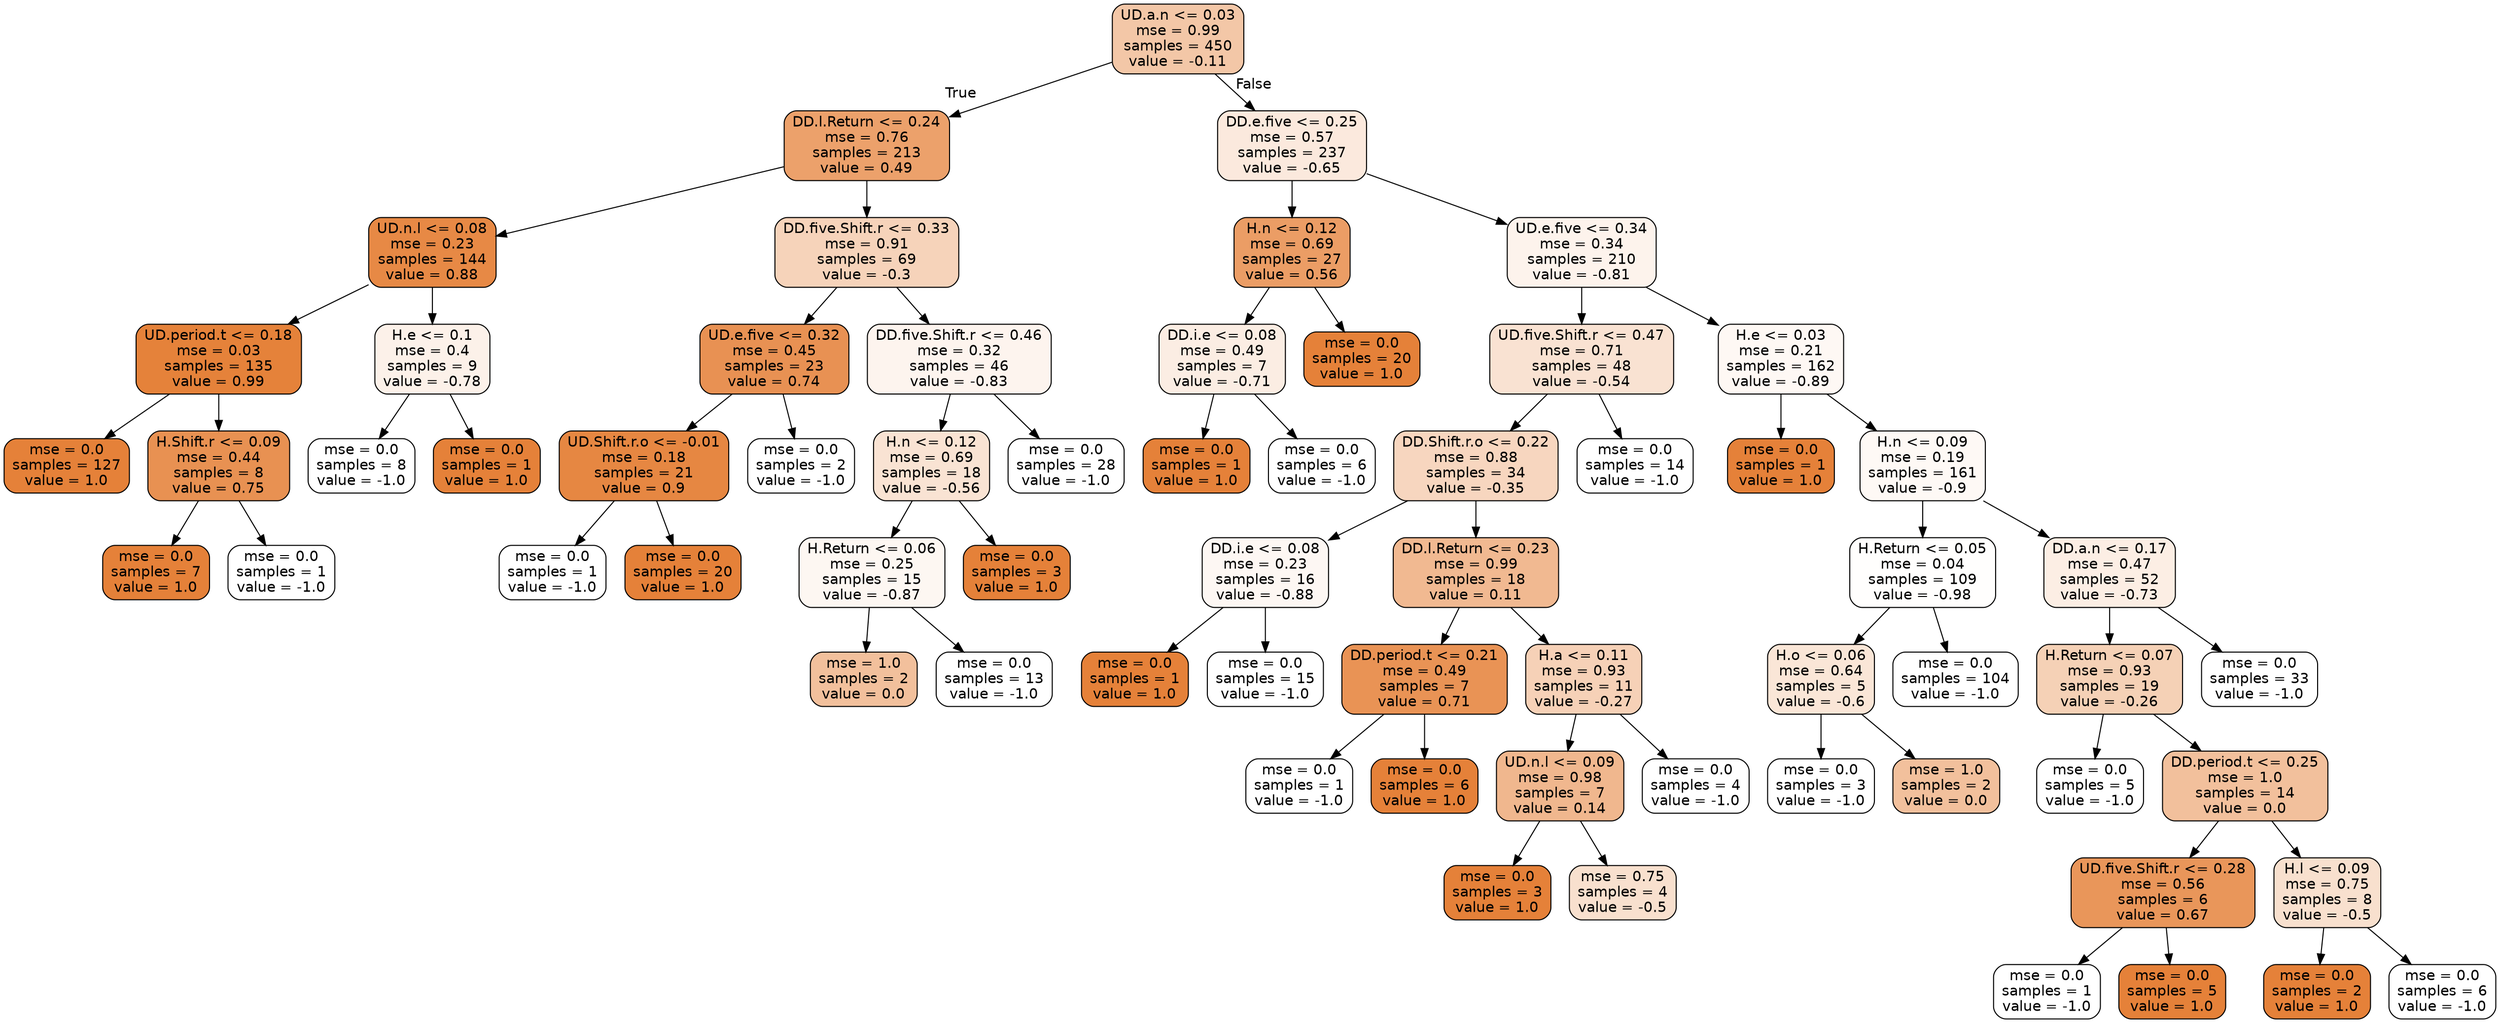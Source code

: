 digraph Tree {
node [shape=box, style="filled, rounded", color="black", fontname=helvetica] ;
edge [fontname=helvetica] ;
0 [label="UD.a.n <= 0.03\nmse = 0.99\nsamples = 450\nvalue = -0.11", fillcolor="#f3c7a7"] ;
1 [label="DD.l.Return <= 0.24\nmse = 0.76\nsamples = 213\nvalue = 0.49", fillcolor="#eca16b"] ;
0 -> 1 [labeldistance=2.5, labelangle=45, headlabel="True"] ;
2 [label="UD.n.l <= 0.08\nmse = 0.23\nsamples = 144\nvalue = 0.88", fillcolor="#e78945"] ;
1 -> 2 ;
3 [label="UD.period.t <= 0.18\nmse = 0.03\nsamples = 135\nvalue = 0.99", fillcolor="#e5823a"] ;
2 -> 3 ;
4 [label="mse = 0.0\nsamples = 127\nvalue = 1.0", fillcolor="#e58139"] ;
3 -> 4 ;
5 [label="H.Shift.r <= 0.09\nmse = 0.44\nsamples = 8\nvalue = 0.75", fillcolor="#e89152"] ;
3 -> 5 ;
6 [label="mse = 0.0\nsamples = 7\nvalue = 1.0", fillcolor="#e58139"] ;
5 -> 6 ;
7 [label="mse = 0.0\nsamples = 1\nvalue = -1.0", fillcolor="#ffffff"] ;
5 -> 7 ;
8 [label="H.e <= 0.1\nmse = 0.4\nsamples = 9\nvalue = -0.78", fillcolor="#fcf1e9"] ;
2 -> 8 ;
9 [label="mse = 0.0\nsamples = 8\nvalue = -1.0", fillcolor="#ffffff"] ;
8 -> 9 ;
10 [label="mse = 0.0\nsamples = 1\nvalue = 1.0", fillcolor="#e58139"] ;
8 -> 10 ;
11 [label="DD.five.Shift.r <= 0.33\nmse = 0.91\nsamples = 69\nvalue = -0.3", fillcolor="#f6d3ba"] ;
1 -> 11 ;
12 [label="UD.e.five <= 0.32\nmse = 0.45\nsamples = 23\nvalue = 0.74", fillcolor="#e89153"] ;
11 -> 12 ;
13 [label="UD.Shift.r.o <= -0.01\nmse = 0.18\nsamples = 21\nvalue = 0.9", fillcolor="#e68742"] ;
12 -> 13 ;
14 [label="mse = 0.0\nsamples = 1\nvalue = -1.0", fillcolor="#ffffff"] ;
13 -> 14 ;
15 [label="mse = 0.0\nsamples = 20\nvalue = 1.0", fillcolor="#e58139"] ;
13 -> 15 ;
16 [label="mse = 0.0\nsamples = 2\nvalue = -1.0", fillcolor="#ffffff"] ;
12 -> 16 ;
17 [label="DD.five.Shift.r <= 0.46\nmse = 0.32\nsamples = 46\nvalue = -0.83", fillcolor="#fdf4ee"] ;
11 -> 17 ;
18 [label="H.n <= 0.12\nmse = 0.69\nsamples = 18\nvalue = -0.56", fillcolor="#f9e3d3"] ;
17 -> 18 ;
19 [label="H.Return <= 0.06\nmse = 0.25\nsamples = 15\nvalue = -0.87", fillcolor="#fdf7f2"] ;
18 -> 19 ;
20 [label="mse = 1.0\nsamples = 2\nvalue = 0.0", fillcolor="#f2c09c"] ;
19 -> 20 ;
21 [label="mse = 0.0\nsamples = 13\nvalue = -1.0", fillcolor="#ffffff"] ;
19 -> 21 ;
22 [label="mse = 0.0\nsamples = 3\nvalue = 1.0", fillcolor="#e58139"] ;
18 -> 22 ;
23 [label="mse = 0.0\nsamples = 28\nvalue = -1.0", fillcolor="#ffffff"] ;
17 -> 23 ;
24 [label="DD.e.five <= 0.25\nmse = 0.57\nsamples = 237\nvalue = -0.65", fillcolor="#fbe9dd"] ;
0 -> 24 [labeldistance=2.5, labelangle=-45, headlabel="False"] ;
25 [label="H.n <= 0.12\nmse = 0.69\nsamples = 27\nvalue = 0.56", fillcolor="#eb9d65"] ;
24 -> 25 ;
26 [label="DD.i.e <= 0.08\nmse = 0.49\nsamples = 7\nvalue = -0.71", fillcolor="#fbede3"] ;
25 -> 26 ;
27 [label="mse = 0.0\nsamples = 1\nvalue = 1.0", fillcolor="#e58139"] ;
26 -> 27 ;
28 [label="mse = 0.0\nsamples = 6\nvalue = -1.0", fillcolor="#ffffff"] ;
26 -> 28 ;
29 [label="mse = 0.0\nsamples = 20\nvalue = 1.0", fillcolor="#e58139"] ;
25 -> 29 ;
30 [label="UD.e.five <= 0.34\nmse = 0.34\nsamples = 210\nvalue = -0.81", fillcolor="#fdf3ec"] ;
24 -> 30 ;
31 [label="UD.five.Shift.r <= 0.47\nmse = 0.71\nsamples = 48\nvalue = -0.54", fillcolor="#f9e2d2"] ;
30 -> 31 ;
32 [label="DD.Shift.r.o <= 0.22\nmse = 0.88\nsamples = 34\nvalue = -0.35", fillcolor="#f7d6bf"] ;
31 -> 32 ;
33 [label="DD.i.e <= 0.08\nmse = 0.23\nsamples = 16\nvalue = -0.88", fillcolor="#fdf7f3"] ;
32 -> 33 ;
34 [label="mse = 0.0\nsamples = 1\nvalue = 1.0", fillcolor="#e58139"] ;
33 -> 34 ;
35 [label="mse = 0.0\nsamples = 15\nvalue = -1.0", fillcolor="#ffffff"] ;
33 -> 35 ;
36 [label="DD.l.Return <= 0.23\nmse = 0.99\nsamples = 18\nvalue = 0.11", fillcolor="#f1b991"] ;
32 -> 36 ;
37 [label="DD.period.t <= 0.21\nmse = 0.49\nsamples = 7\nvalue = 0.71", fillcolor="#e99355"] ;
36 -> 37 ;
38 [label="mse = 0.0\nsamples = 1\nvalue = -1.0", fillcolor="#ffffff"] ;
37 -> 38 ;
39 [label="mse = 0.0\nsamples = 6\nvalue = 1.0", fillcolor="#e58139"] ;
37 -> 39 ;
40 [label="H.a <= 0.11\nmse = 0.93\nsamples = 11\nvalue = -0.27", fillcolor="#f6d1b7"] ;
36 -> 40 ;
41 [label="UD.n.l <= 0.09\nmse = 0.98\nsamples = 7\nvalue = 0.14", fillcolor="#f0b78e"] ;
40 -> 41 ;
42 [label="mse = 0.0\nsamples = 3\nvalue = 1.0", fillcolor="#e58139"] ;
41 -> 42 ;
43 [label="mse = 0.75\nsamples = 4\nvalue = -0.5", fillcolor="#f8e0ce"] ;
41 -> 43 ;
44 [label="mse = 0.0\nsamples = 4\nvalue = -1.0", fillcolor="#ffffff"] ;
40 -> 44 ;
45 [label="mse = 0.0\nsamples = 14\nvalue = -1.0", fillcolor="#ffffff"] ;
31 -> 45 ;
46 [label="H.e <= 0.03\nmse = 0.21\nsamples = 162\nvalue = -0.89", fillcolor="#fef8f4"] ;
30 -> 46 ;
47 [label="mse = 0.0\nsamples = 1\nvalue = 1.0", fillcolor="#e58139"] ;
46 -> 47 ;
48 [label="H.n <= 0.09\nmse = 0.19\nsamples = 161\nvalue = -0.9", fillcolor="#fef9f5"] ;
46 -> 48 ;
49 [label="H.Return <= 0.05\nmse = 0.04\nsamples = 109\nvalue = -0.98", fillcolor="#fffefd"] ;
48 -> 49 ;
50 [label="H.o <= 0.06\nmse = 0.64\nsamples = 5\nvalue = -0.6", fillcolor="#fae6d7"] ;
49 -> 50 ;
51 [label="mse = 0.0\nsamples = 3\nvalue = -1.0", fillcolor="#ffffff"] ;
50 -> 51 ;
52 [label="mse = 1.0\nsamples = 2\nvalue = 0.0", fillcolor="#f2c09c"] ;
50 -> 52 ;
53 [label="mse = 0.0\nsamples = 104\nvalue = -1.0", fillcolor="#ffffff"] ;
49 -> 53 ;
54 [label="DD.a.n <= 0.17\nmse = 0.47\nsamples = 52\nvalue = -0.73", fillcolor="#fceee4"] ;
48 -> 54 ;
55 [label="H.Return <= 0.07\nmse = 0.93\nsamples = 19\nvalue = -0.26", fillcolor="#f5d1b6"] ;
54 -> 55 ;
56 [label="mse = 0.0\nsamples = 5\nvalue = -1.0", fillcolor="#ffffff"] ;
55 -> 56 ;
57 [label="DD.period.t <= 0.25\nmse = 1.0\nsamples = 14\nvalue = 0.0", fillcolor="#f2c09c"] ;
55 -> 57 ;
58 [label="UD.five.Shift.r <= 0.28\nmse = 0.56\nsamples = 6\nvalue = 0.67", fillcolor="#e9965a"] ;
57 -> 58 ;
59 [label="mse = 0.0\nsamples = 1\nvalue = -1.0", fillcolor="#ffffff"] ;
58 -> 59 ;
60 [label="mse = 0.0\nsamples = 5\nvalue = 1.0", fillcolor="#e58139"] ;
58 -> 60 ;
61 [label="H.l <= 0.09\nmse = 0.75\nsamples = 8\nvalue = -0.5", fillcolor="#f8e0ce"] ;
57 -> 61 ;
62 [label="mse = 0.0\nsamples = 2\nvalue = 1.0", fillcolor="#e58139"] ;
61 -> 62 ;
63 [label="mse = 0.0\nsamples = 6\nvalue = -1.0", fillcolor="#ffffff"] ;
61 -> 63 ;
64 [label="mse = 0.0\nsamples = 33\nvalue = -1.0", fillcolor="#ffffff"] ;
54 -> 64 ;
}
